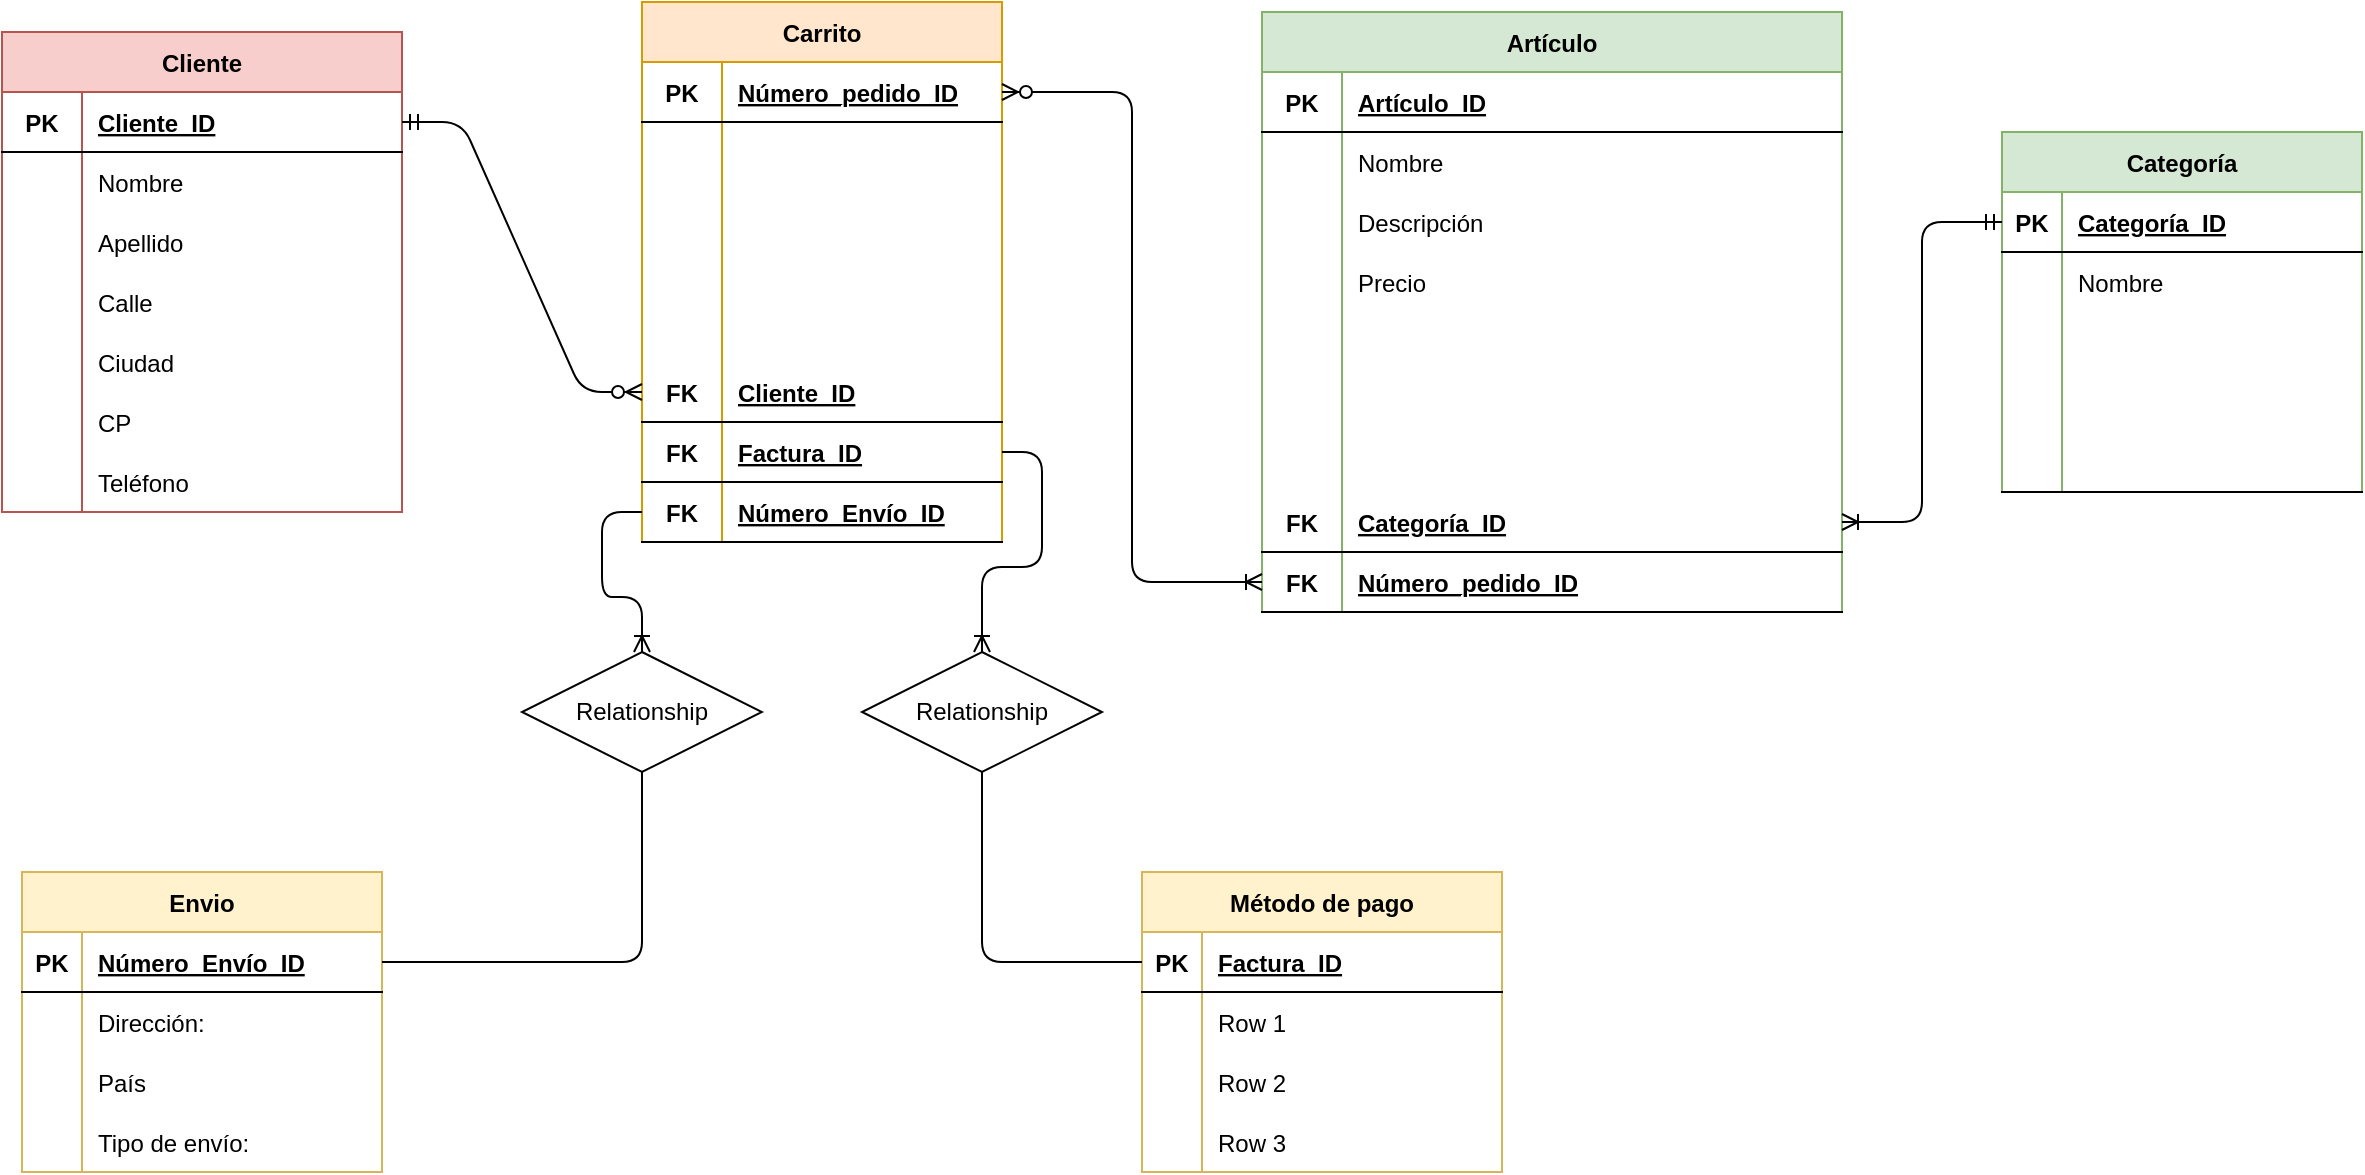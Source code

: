 <mxfile version="14.9.6" type="github">
  <diagram id="R2lEEEUBdFMjLlhIrx00" name="Page-1">
    <mxGraphModel dx="1185" dy="1760" grid="1" gridSize="10" guides="1" tooltips="1" connect="1" arrows="1" fold="1" page="1" pageScale="1" pageWidth="850" pageHeight="1100" math="0" shadow="0" extFonts="Permanent Marker^https://fonts.googleapis.com/css?family=Permanent+Marker">
      <root>
        <mxCell id="0" />
        <mxCell id="1" parent="0" />
        <mxCell id="8qMZSl2w72M0ZXSHSbLx-2" value="Cliente" style="shape=table;startSize=30;container=1;collapsible=1;childLayout=tableLayout;fixedRows=1;rowLines=0;fontStyle=1;align=center;resizeLast=1;fillColor=#f8cecc;strokeColor=#b85450;" vertex="1" parent="1">
          <mxGeometry x="20" y="-200" width="200" height="240" as="geometry" />
        </mxCell>
        <mxCell id="8qMZSl2w72M0ZXSHSbLx-3" value="" style="shape=partialRectangle;collapsible=0;dropTarget=0;pointerEvents=0;fillColor=none;top=0;left=0;bottom=1;right=0;points=[[0,0.5],[1,0.5]];portConstraint=eastwest;" vertex="1" parent="8qMZSl2w72M0ZXSHSbLx-2">
          <mxGeometry y="30" width="200" height="30" as="geometry" />
        </mxCell>
        <mxCell id="8qMZSl2w72M0ZXSHSbLx-4" value="PK" style="shape=partialRectangle;connectable=0;fillColor=none;top=0;left=0;bottom=0;right=0;fontStyle=1;overflow=hidden;" vertex="1" parent="8qMZSl2w72M0ZXSHSbLx-3">
          <mxGeometry width="40" height="30" as="geometry" />
        </mxCell>
        <mxCell id="8qMZSl2w72M0ZXSHSbLx-5" value="Cliente_ID" style="shape=partialRectangle;connectable=0;fillColor=none;top=0;left=0;bottom=0;right=0;align=left;spacingLeft=6;fontStyle=5;overflow=hidden;" vertex="1" parent="8qMZSl2w72M0ZXSHSbLx-3">
          <mxGeometry x="40" width="160" height="30" as="geometry" />
        </mxCell>
        <mxCell id="8qMZSl2w72M0ZXSHSbLx-6" value="" style="shape=partialRectangle;collapsible=0;dropTarget=0;pointerEvents=0;fillColor=none;top=0;left=0;bottom=0;right=0;points=[[0,0.5],[1,0.5]];portConstraint=eastwest;" vertex="1" parent="8qMZSl2w72M0ZXSHSbLx-2">
          <mxGeometry y="60" width="200" height="30" as="geometry" />
        </mxCell>
        <mxCell id="8qMZSl2w72M0ZXSHSbLx-7" value="" style="shape=partialRectangle;connectable=0;fillColor=none;top=0;left=0;bottom=0;right=0;editable=1;overflow=hidden;" vertex="1" parent="8qMZSl2w72M0ZXSHSbLx-6">
          <mxGeometry width="40" height="30" as="geometry" />
        </mxCell>
        <mxCell id="8qMZSl2w72M0ZXSHSbLx-8" value="Nombre" style="shape=partialRectangle;connectable=0;fillColor=none;top=0;left=0;bottom=0;right=0;align=left;spacingLeft=6;overflow=hidden;" vertex="1" parent="8qMZSl2w72M0ZXSHSbLx-6">
          <mxGeometry x="40" width="160" height="30" as="geometry" />
        </mxCell>
        <mxCell id="8qMZSl2w72M0ZXSHSbLx-9" value="" style="shape=partialRectangle;collapsible=0;dropTarget=0;pointerEvents=0;fillColor=none;top=0;left=0;bottom=0;right=0;points=[[0,0.5],[1,0.5]];portConstraint=eastwest;" vertex="1" parent="8qMZSl2w72M0ZXSHSbLx-2">
          <mxGeometry y="90" width="200" height="30" as="geometry" />
        </mxCell>
        <mxCell id="8qMZSl2w72M0ZXSHSbLx-10" value="" style="shape=partialRectangle;connectable=0;fillColor=none;top=0;left=0;bottom=0;right=0;editable=1;overflow=hidden;" vertex="1" parent="8qMZSl2w72M0ZXSHSbLx-9">
          <mxGeometry width="40" height="30" as="geometry" />
        </mxCell>
        <mxCell id="8qMZSl2w72M0ZXSHSbLx-11" value="Apellido" style="shape=partialRectangle;connectable=0;fillColor=none;top=0;left=0;bottom=0;right=0;align=left;spacingLeft=6;overflow=hidden;" vertex="1" parent="8qMZSl2w72M0ZXSHSbLx-9">
          <mxGeometry x="40" width="160" height="30" as="geometry" />
        </mxCell>
        <mxCell id="8qMZSl2w72M0ZXSHSbLx-12" value="" style="shape=partialRectangle;collapsible=0;dropTarget=0;pointerEvents=0;fillColor=none;top=0;left=0;bottom=0;right=0;points=[[0,0.5],[1,0.5]];portConstraint=eastwest;" vertex="1" parent="8qMZSl2w72M0ZXSHSbLx-2">
          <mxGeometry y="120" width="200" height="30" as="geometry" />
        </mxCell>
        <mxCell id="8qMZSl2w72M0ZXSHSbLx-13" value="" style="shape=partialRectangle;connectable=0;fillColor=none;top=0;left=0;bottom=0;right=0;editable=1;overflow=hidden;" vertex="1" parent="8qMZSl2w72M0ZXSHSbLx-12">
          <mxGeometry width="40" height="30" as="geometry" />
        </mxCell>
        <mxCell id="8qMZSl2w72M0ZXSHSbLx-14" value="Calle" style="shape=partialRectangle;connectable=0;fillColor=none;top=0;left=0;bottom=0;right=0;align=left;spacingLeft=6;overflow=hidden;" vertex="1" parent="8qMZSl2w72M0ZXSHSbLx-12">
          <mxGeometry x="40" width="160" height="30" as="geometry" />
        </mxCell>
        <mxCell id="8qMZSl2w72M0ZXSHSbLx-15" value="" style="shape=partialRectangle;collapsible=0;dropTarget=0;pointerEvents=0;fillColor=none;top=0;left=0;bottom=0;right=0;points=[[0,0.5],[1,0.5]];portConstraint=eastwest;" vertex="1" parent="8qMZSl2w72M0ZXSHSbLx-2">
          <mxGeometry y="150" width="200" height="30" as="geometry" />
        </mxCell>
        <mxCell id="8qMZSl2w72M0ZXSHSbLx-16" value="" style="shape=partialRectangle;connectable=0;fillColor=none;top=0;left=0;bottom=0;right=0;editable=1;overflow=hidden;" vertex="1" parent="8qMZSl2w72M0ZXSHSbLx-15">
          <mxGeometry width="40" height="30" as="geometry" />
        </mxCell>
        <mxCell id="8qMZSl2w72M0ZXSHSbLx-17" value="Ciudad" style="shape=partialRectangle;connectable=0;fillColor=none;top=0;left=0;bottom=0;right=0;align=left;spacingLeft=6;overflow=hidden;" vertex="1" parent="8qMZSl2w72M0ZXSHSbLx-15">
          <mxGeometry x="40" width="160" height="30" as="geometry" />
        </mxCell>
        <mxCell id="8qMZSl2w72M0ZXSHSbLx-41" value="" style="shape=partialRectangle;collapsible=0;dropTarget=0;pointerEvents=0;fillColor=none;top=0;left=0;bottom=0;right=0;points=[[0,0.5],[1,0.5]];portConstraint=eastwest;" vertex="1" parent="8qMZSl2w72M0ZXSHSbLx-2">
          <mxGeometry y="180" width="200" height="30" as="geometry" />
        </mxCell>
        <mxCell id="8qMZSl2w72M0ZXSHSbLx-42" value="" style="shape=partialRectangle;connectable=0;fillColor=none;top=0;left=0;bottom=0;right=0;editable=1;overflow=hidden;" vertex="1" parent="8qMZSl2w72M0ZXSHSbLx-41">
          <mxGeometry width="40" height="30" as="geometry" />
        </mxCell>
        <mxCell id="8qMZSl2w72M0ZXSHSbLx-43" value="CP" style="shape=partialRectangle;connectable=0;fillColor=none;top=0;left=0;bottom=0;right=0;align=left;spacingLeft=6;overflow=hidden;" vertex="1" parent="8qMZSl2w72M0ZXSHSbLx-41">
          <mxGeometry x="40" width="160" height="30" as="geometry" />
        </mxCell>
        <mxCell id="8qMZSl2w72M0ZXSHSbLx-144" value="" style="shape=partialRectangle;collapsible=0;dropTarget=0;pointerEvents=0;fillColor=none;top=0;left=0;bottom=0;right=0;points=[[0,0.5],[1,0.5]];portConstraint=eastwest;" vertex="1" parent="8qMZSl2w72M0ZXSHSbLx-2">
          <mxGeometry y="210" width="200" height="30" as="geometry" />
        </mxCell>
        <mxCell id="8qMZSl2w72M0ZXSHSbLx-145" value="" style="shape=partialRectangle;connectable=0;fillColor=none;top=0;left=0;bottom=0;right=0;editable=1;overflow=hidden;" vertex="1" parent="8qMZSl2w72M0ZXSHSbLx-144">
          <mxGeometry width="40" height="30" as="geometry" />
        </mxCell>
        <mxCell id="8qMZSl2w72M0ZXSHSbLx-146" value="Teléfono" style="shape=partialRectangle;connectable=0;fillColor=none;top=0;left=0;bottom=0;right=0;align=left;spacingLeft=6;overflow=hidden;" vertex="1" parent="8qMZSl2w72M0ZXSHSbLx-144">
          <mxGeometry x="40" width="160" height="30" as="geometry" />
        </mxCell>
        <mxCell id="8qMZSl2w72M0ZXSHSbLx-18" value="Artículo" style="shape=table;startSize=30;container=1;collapsible=1;childLayout=tableLayout;fixedRows=1;rowLines=0;fontStyle=1;align=center;resizeLast=1;fillColor=#d5e8d4;strokeColor=#82b366;" vertex="1" parent="1">
          <mxGeometry x="650" y="-210" width="290" height="300" as="geometry">
            <mxRectangle x="650" y="40" width="80" height="30" as="alternateBounds" />
          </mxGeometry>
        </mxCell>
        <mxCell id="8qMZSl2w72M0ZXSHSbLx-19" value="" style="shape=partialRectangle;collapsible=0;dropTarget=0;pointerEvents=0;fillColor=none;top=0;left=0;bottom=1;right=0;points=[[0,0.5],[1,0.5]];portConstraint=eastwest;" vertex="1" parent="8qMZSl2w72M0ZXSHSbLx-18">
          <mxGeometry y="30" width="290" height="30" as="geometry" />
        </mxCell>
        <mxCell id="8qMZSl2w72M0ZXSHSbLx-20" value="PK" style="shape=partialRectangle;connectable=0;fillColor=none;top=0;left=0;bottom=0;right=0;fontStyle=1;overflow=hidden;" vertex="1" parent="8qMZSl2w72M0ZXSHSbLx-19">
          <mxGeometry width="40" height="30" as="geometry" />
        </mxCell>
        <mxCell id="8qMZSl2w72M0ZXSHSbLx-21" value="Artículo_ID" style="shape=partialRectangle;connectable=0;fillColor=none;top=0;left=0;bottom=0;right=0;align=left;spacingLeft=6;fontStyle=5;overflow=hidden;" vertex="1" parent="8qMZSl2w72M0ZXSHSbLx-19">
          <mxGeometry x="40" width="250" height="30" as="geometry" />
        </mxCell>
        <mxCell id="8qMZSl2w72M0ZXSHSbLx-22" value="" style="shape=partialRectangle;collapsible=0;dropTarget=0;pointerEvents=0;fillColor=none;top=0;left=0;bottom=0;right=0;points=[[0,0.5],[1,0.5]];portConstraint=eastwest;" vertex="1" parent="8qMZSl2w72M0ZXSHSbLx-18">
          <mxGeometry y="60" width="290" height="30" as="geometry" />
        </mxCell>
        <mxCell id="8qMZSl2w72M0ZXSHSbLx-23" value="" style="shape=partialRectangle;connectable=0;fillColor=none;top=0;left=0;bottom=0;right=0;editable=1;overflow=hidden;" vertex="1" parent="8qMZSl2w72M0ZXSHSbLx-22">
          <mxGeometry width="40" height="30" as="geometry" />
        </mxCell>
        <mxCell id="8qMZSl2w72M0ZXSHSbLx-24" value="Nombre" style="shape=partialRectangle;connectable=0;fillColor=none;top=0;left=0;bottom=0;right=0;align=left;spacingLeft=6;overflow=hidden;" vertex="1" parent="8qMZSl2w72M0ZXSHSbLx-22">
          <mxGeometry x="40" width="250" height="30" as="geometry" />
        </mxCell>
        <mxCell id="8qMZSl2w72M0ZXSHSbLx-25" value="" style="shape=partialRectangle;collapsible=0;dropTarget=0;pointerEvents=0;fillColor=none;top=0;left=0;bottom=0;right=0;points=[[0,0.5],[1,0.5]];portConstraint=eastwest;" vertex="1" parent="8qMZSl2w72M0ZXSHSbLx-18">
          <mxGeometry y="90" width="290" height="30" as="geometry" />
        </mxCell>
        <mxCell id="8qMZSl2w72M0ZXSHSbLx-26" value="" style="shape=partialRectangle;connectable=0;fillColor=none;top=0;left=0;bottom=0;right=0;editable=1;overflow=hidden;" vertex="1" parent="8qMZSl2w72M0ZXSHSbLx-25">
          <mxGeometry width="40" height="30" as="geometry" />
        </mxCell>
        <mxCell id="8qMZSl2w72M0ZXSHSbLx-27" value="Descripción" style="shape=partialRectangle;connectable=0;fillColor=none;top=0;left=0;bottom=0;right=0;align=left;spacingLeft=6;overflow=hidden;" vertex="1" parent="8qMZSl2w72M0ZXSHSbLx-25">
          <mxGeometry x="40" width="250" height="30" as="geometry" />
        </mxCell>
        <mxCell id="8qMZSl2w72M0ZXSHSbLx-31" value="" style="shape=partialRectangle;collapsible=0;dropTarget=0;pointerEvents=0;fillColor=none;top=0;left=0;bottom=0;right=0;points=[[0,0.5],[1,0.5]];portConstraint=eastwest;" vertex="1" parent="8qMZSl2w72M0ZXSHSbLx-18">
          <mxGeometry y="120" width="290" height="30" as="geometry" />
        </mxCell>
        <mxCell id="8qMZSl2w72M0ZXSHSbLx-32" value="" style="shape=partialRectangle;connectable=0;fillColor=none;top=0;left=0;bottom=0;right=0;editable=1;overflow=hidden;" vertex="1" parent="8qMZSl2w72M0ZXSHSbLx-31">
          <mxGeometry width="40" height="30" as="geometry" />
        </mxCell>
        <mxCell id="8qMZSl2w72M0ZXSHSbLx-33" value="Precio" style="shape=partialRectangle;connectable=0;fillColor=none;top=0;left=0;bottom=0;right=0;align=left;spacingLeft=6;overflow=hidden;" vertex="1" parent="8qMZSl2w72M0ZXSHSbLx-31">
          <mxGeometry x="40" width="250" height="30" as="geometry" />
        </mxCell>
        <mxCell id="8qMZSl2w72M0ZXSHSbLx-35" value="" style="shape=partialRectangle;collapsible=0;dropTarget=0;pointerEvents=0;fillColor=none;top=0;left=0;bottom=0;right=0;points=[[0,0.5],[1,0.5]];portConstraint=eastwest;" vertex="1" parent="8qMZSl2w72M0ZXSHSbLx-18">
          <mxGeometry y="150" width="290" height="30" as="geometry" />
        </mxCell>
        <mxCell id="8qMZSl2w72M0ZXSHSbLx-36" value="" style="shape=partialRectangle;connectable=0;fillColor=none;top=0;left=0;bottom=0;right=0;editable=1;overflow=hidden;" vertex="1" parent="8qMZSl2w72M0ZXSHSbLx-35">
          <mxGeometry width="40" height="30" as="geometry" />
        </mxCell>
        <mxCell id="8qMZSl2w72M0ZXSHSbLx-37" value="" style="shape=partialRectangle;connectable=0;fillColor=none;top=0;left=0;bottom=0;right=0;align=left;spacingLeft=6;overflow=hidden;" vertex="1" parent="8qMZSl2w72M0ZXSHSbLx-35">
          <mxGeometry x="40" width="250" height="30" as="geometry" />
        </mxCell>
        <mxCell id="8qMZSl2w72M0ZXSHSbLx-38" value="" style="shape=partialRectangle;collapsible=0;dropTarget=0;pointerEvents=0;fillColor=none;top=0;left=0;bottom=0;right=0;points=[[0,0.5],[1,0.5]];portConstraint=eastwest;" vertex="1" parent="8qMZSl2w72M0ZXSHSbLx-18">
          <mxGeometry y="180" width="290" height="30" as="geometry" />
        </mxCell>
        <mxCell id="8qMZSl2w72M0ZXSHSbLx-39" value="" style="shape=partialRectangle;connectable=0;fillColor=none;top=0;left=0;bottom=0;right=0;editable=1;overflow=hidden;" vertex="1" parent="8qMZSl2w72M0ZXSHSbLx-38">
          <mxGeometry width="40" height="30" as="geometry" />
        </mxCell>
        <mxCell id="8qMZSl2w72M0ZXSHSbLx-40" value="" style="shape=partialRectangle;connectable=0;fillColor=none;top=0;left=0;bottom=0;right=0;align=left;spacingLeft=6;overflow=hidden;" vertex="1" parent="8qMZSl2w72M0ZXSHSbLx-38">
          <mxGeometry x="40" width="250" height="30" as="geometry" />
        </mxCell>
        <mxCell id="8qMZSl2w72M0ZXSHSbLx-166" value="" style="shape=partialRectangle;collapsible=0;dropTarget=0;pointerEvents=0;fillColor=none;top=0;left=0;bottom=0;right=0;points=[[0,0.5],[1,0.5]];portConstraint=eastwest;" vertex="1" parent="8qMZSl2w72M0ZXSHSbLx-18">
          <mxGeometry y="210" width="290" height="30" as="geometry" />
        </mxCell>
        <mxCell id="8qMZSl2w72M0ZXSHSbLx-167" value="" style="shape=partialRectangle;connectable=0;fillColor=none;top=0;left=0;bottom=0;right=0;editable=1;overflow=hidden;" vertex="1" parent="8qMZSl2w72M0ZXSHSbLx-166">
          <mxGeometry width="40" height="30" as="geometry" />
        </mxCell>
        <mxCell id="8qMZSl2w72M0ZXSHSbLx-168" value="" style="shape=partialRectangle;connectable=0;fillColor=none;top=0;left=0;bottom=0;right=0;align=left;spacingLeft=6;overflow=hidden;" vertex="1" parent="8qMZSl2w72M0ZXSHSbLx-166">
          <mxGeometry x="40" width="250" height="30" as="geometry" />
        </mxCell>
        <mxCell id="8qMZSl2w72M0ZXSHSbLx-163" value="" style="shape=partialRectangle;collapsible=0;dropTarget=0;pointerEvents=0;fillColor=none;top=0;left=0;bottom=1;right=0;points=[[0,0.5],[1,0.5]];portConstraint=eastwest;" vertex="1" parent="8qMZSl2w72M0ZXSHSbLx-18">
          <mxGeometry y="240" width="290" height="30" as="geometry" />
        </mxCell>
        <mxCell id="8qMZSl2w72M0ZXSHSbLx-164" value="FK" style="shape=partialRectangle;connectable=0;fillColor=none;top=0;left=0;bottom=0;right=0;fontStyle=1;overflow=hidden;" vertex="1" parent="8qMZSl2w72M0ZXSHSbLx-163">
          <mxGeometry width="40" height="30" as="geometry" />
        </mxCell>
        <mxCell id="8qMZSl2w72M0ZXSHSbLx-165" value="Categoría_ID" style="shape=partialRectangle;connectable=0;fillColor=none;top=0;left=0;bottom=0;right=0;align=left;spacingLeft=6;fontStyle=5;overflow=hidden;" vertex="1" parent="8qMZSl2w72M0ZXSHSbLx-163">
          <mxGeometry x="40" width="250" height="30" as="geometry" />
        </mxCell>
        <mxCell id="8qMZSl2w72M0ZXSHSbLx-187" value="" style="shape=partialRectangle;collapsible=0;dropTarget=0;pointerEvents=0;fillColor=none;top=0;left=0;bottom=1;right=0;points=[[0,0.5],[1,0.5]];portConstraint=eastwest;" vertex="1" parent="8qMZSl2w72M0ZXSHSbLx-18">
          <mxGeometry y="270" width="290" height="30" as="geometry" />
        </mxCell>
        <mxCell id="8qMZSl2w72M0ZXSHSbLx-188" value="FK" style="shape=partialRectangle;connectable=0;fillColor=none;top=0;left=0;bottom=0;right=0;fontStyle=1;overflow=hidden;" vertex="1" parent="8qMZSl2w72M0ZXSHSbLx-187">
          <mxGeometry width="40" height="30" as="geometry" />
        </mxCell>
        <mxCell id="8qMZSl2w72M0ZXSHSbLx-189" value="Número_pedido_ID" style="shape=partialRectangle;connectable=0;fillColor=none;top=0;left=0;bottom=0;right=0;align=left;spacingLeft=6;fontStyle=5;overflow=hidden;" vertex="1" parent="8qMZSl2w72M0ZXSHSbLx-187">
          <mxGeometry x="40" width="250" height="30" as="geometry" />
        </mxCell>
        <mxCell id="8qMZSl2w72M0ZXSHSbLx-44" value="Carrito" style="shape=table;startSize=30;container=1;collapsible=1;childLayout=tableLayout;fixedRows=1;rowLines=0;fontStyle=1;align=center;resizeLast=1;fillColor=#ffe6cc;strokeColor=#d79b00;" vertex="1" parent="1">
          <mxGeometry x="340" y="-215" width="180" height="270" as="geometry" />
        </mxCell>
        <mxCell id="8qMZSl2w72M0ZXSHSbLx-57" value="" style="shape=partialRectangle;collapsible=0;dropTarget=0;pointerEvents=0;fillColor=none;top=0;left=0;bottom=1;right=0;points=[[0,0.5],[1,0.5]];portConstraint=eastwest;" vertex="1" parent="8qMZSl2w72M0ZXSHSbLx-44">
          <mxGeometry y="30" width="180" height="30" as="geometry" />
        </mxCell>
        <mxCell id="8qMZSl2w72M0ZXSHSbLx-58" value="PK" style="shape=partialRectangle;connectable=0;fillColor=none;top=0;left=0;bottom=0;right=0;fontStyle=1;overflow=hidden;" vertex="1" parent="8qMZSl2w72M0ZXSHSbLx-57">
          <mxGeometry width="40" height="30" as="geometry" />
        </mxCell>
        <mxCell id="8qMZSl2w72M0ZXSHSbLx-59" value="Número_pedido_ID" style="shape=partialRectangle;connectable=0;fillColor=none;top=0;left=0;bottom=0;right=0;align=left;spacingLeft=6;fontStyle=5;overflow=hidden;" vertex="1" parent="8qMZSl2w72M0ZXSHSbLx-57">
          <mxGeometry x="40" width="140" height="30" as="geometry" />
        </mxCell>
        <mxCell id="8qMZSl2w72M0ZXSHSbLx-48" value="" style="shape=partialRectangle;collapsible=0;dropTarget=0;pointerEvents=0;fillColor=none;top=0;left=0;bottom=0;right=0;points=[[0,0.5],[1,0.5]];portConstraint=eastwest;" vertex="1" parent="8qMZSl2w72M0ZXSHSbLx-44">
          <mxGeometry y="60" width="180" height="30" as="geometry" />
        </mxCell>
        <mxCell id="8qMZSl2w72M0ZXSHSbLx-49" value="" style="shape=partialRectangle;connectable=0;fillColor=none;top=0;left=0;bottom=0;right=0;editable=1;overflow=hidden;" vertex="1" parent="8qMZSl2w72M0ZXSHSbLx-48">
          <mxGeometry width="40" height="30" as="geometry" />
        </mxCell>
        <mxCell id="8qMZSl2w72M0ZXSHSbLx-50" value="" style="shape=partialRectangle;connectable=0;fillColor=none;top=0;left=0;bottom=0;right=0;align=left;spacingLeft=6;overflow=hidden;" vertex="1" parent="8qMZSl2w72M0ZXSHSbLx-48">
          <mxGeometry x="40" width="140" height="30" as="geometry" />
        </mxCell>
        <mxCell id="8qMZSl2w72M0ZXSHSbLx-51" value="" style="shape=partialRectangle;collapsible=0;dropTarget=0;pointerEvents=0;fillColor=none;top=0;left=0;bottom=0;right=0;points=[[0,0.5],[1,0.5]];portConstraint=eastwest;" vertex="1" parent="8qMZSl2w72M0ZXSHSbLx-44">
          <mxGeometry y="90" width="180" height="30" as="geometry" />
        </mxCell>
        <mxCell id="8qMZSl2w72M0ZXSHSbLx-52" value="" style="shape=partialRectangle;connectable=0;fillColor=none;top=0;left=0;bottom=0;right=0;editable=1;overflow=hidden;" vertex="1" parent="8qMZSl2w72M0ZXSHSbLx-51">
          <mxGeometry width="40" height="30" as="geometry" />
        </mxCell>
        <mxCell id="8qMZSl2w72M0ZXSHSbLx-53" value="" style="shape=partialRectangle;connectable=0;fillColor=none;top=0;left=0;bottom=0;right=0;align=left;spacingLeft=6;overflow=hidden;" vertex="1" parent="8qMZSl2w72M0ZXSHSbLx-51">
          <mxGeometry x="40" width="140" height="30" as="geometry" />
        </mxCell>
        <mxCell id="8qMZSl2w72M0ZXSHSbLx-60" value="" style="shape=partialRectangle;collapsible=0;dropTarget=0;pointerEvents=0;fillColor=none;top=0;left=0;bottom=0;right=0;points=[[0,0.5],[1,0.5]];portConstraint=eastwest;" vertex="1" parent="8qMZSl2w72M0ZXSHSbLx-44">
          <mxGeometry y="120" width="180" height="30" as="geometry" />
        </mxCell>
        <mxCell id="8qMZSl2w72M0ZXSHSbLx-61" value="" style="shape=partialRectangle;connectable=0;fillColor=none;top=0;left=0;bottom=0;right=0;editable=1;overflow=hidden;" vertex="1" parent="8qMZSl2w72M0ZXSHSbLx-60">
          <mxGeometry width="40" height="30" as="geometry" />
        </mxCell>
        <mxCell id="8qMZSl2w72M0ZXSHSbLx-62" value="" style="shape=partialRectangle;connectable=0;fillColor=none;top=0;left=0;bottom=0;right=0;align=left;spacingLeft=6;overflow=hidden;" vertex="1" parent="8qMZSl2w72M0ZXSHSbLx-60">
          <mxGeometry x="40" width="140" height="30" as="geometry" />
        </mxCell>
        <mxCell id="8qMZSl2w72M0ZXSHSbLx-63" value="" style="shape=partialRectangle;collapsible=0;dropTarget=0;pointerEvents=0;fillColor=none;top=0;left=0;bottom=0;right=0;points=[[0,0.5],[1,0.5]];portConstraint=eastwest;" vertex="1" parent="8qMZSl2w72M0ZXSHSbLx-44">
          <mxGeometry y="150" width="180" height="30" as="geometry" />
        </mxCell>
        <mxCell id="8qMZSl2w72M0ZXSHSbLx-64" value="" style="shape=partialRectangle;connectable=0;fillColor=none;top=0;left=0;bottom=0;right=0;editable=1;overflow=hidden;" vertex="1" parent="8qMZSl2w72M0ZXSHSbLx-63">
          <mxGeometry width="40" height="30" as="geometry" />
        </mxCell>
        <mxCell id="8qMZSl2w72M0ZXSHSbLx-65" value="" style="shape=partialRectangle;connectable=0;fillColor=none;top=0;left=0;bottom=0;right=0;align=left;spacingLeft=6;overflow=hidden;" vertex="1" parent="8qMZSl2w72M0ZXSHSbLx-63">
          <mxGeometry x="40" width="140" height="30" as="geometry" />
        </mxCell>
        <mxCell id="8qMZSl2w72M0ZXSHSbLx-45" value="" style="shape=partialRectangle;collapsible=0;dropTarget=0;pointerEvents=0;fillColor=none;top=0;left=0;bottom=1;right=0;points=[[0,0.5],[1,0.5]];portConstraint=eastwest;" vertex="1" parent="8qMZSl2w72M0ZXSHSbLx-44">
          <mxGeometry y="180" width="180" height="30" as="geometry" />
        </mxCell>
        <mxCell id="8qMZSl2w72M0ZXSHSbLx-46" value="FK" style="shape=partialRectangle;connectable=0;fillColor=none;top=0;left=0;bottom=0;right=0;fontStyle=1;overflow=hidden;" vertex="1" parent="8qMZSl2w72M0ZXSHSbLx-45">
          <mxGeometry width="40" height="30" as="geometry" />
        </mxCell>
        <mxCell id="8qMZSl2w72M0ZXSHSbLx-47" value="Cliente_ID" style="shape=partialRectangle;connectable=0;fillColor=none;top=0;left=0;bottom=0;right=0;align=left;spacingLeft=6;fontStyle=5;overflow=hidden;" vertex="1" parent="8qMZSl2w72M0ZXSHSbLx-45">
          <mxGeometry x="40" width="140" height="30" as="geometry" />
        </mxCell>
        <mxCell id="8qMZSl2w72M0ZXSHSbLx-194" value="" style="shape=partialRectangle;collapsible=0;dropTarget=0;pointerEvents=0;fillColor=none;top=0;left=0;bottom=1;right=0;points=[[0,0.5],[1,0.5]];portConstraint=eastwest;" vertex="1" parent="8qMZSl2w72M0ZXSHSbLx-44">
          <mxGeometry y="210" width="180" height="30" as="geometry" />
        </mxCell>
        <mxCell id="8qMZSl2w72M0ZXSHSbLx-195" value="FK" style="shape=partialRectangle;connectable=0;fillColor=none;top=0;left=0;bottom=0;right=0;fontStyle=1;overflow=hidden;" vertex="1" parent="8qMZSl2w72M0ZXSHSbLx-194">
          <mxGeometry width="40" height="30" as="geometry" />
        </mxCell>
        <mxCell id="8qMZSl2w72M0ZXSHSbLx-196" value="Factura_ID" style="shape=partialRectangle;connectable=0;fillColor=none;top=0;left=0;bottom=0;right=0;align=left;spacingLeft=6;fontStyle=5;overflow=hidden;" vertex="1" parent="8qMZSl2w72M0ZXSHSbLx-194">
          <mxGeometry x="40" width="140" height="30" as="geometry" />
        </mxCell>
        <mxCell id="8qMZSl2w72M0ZXSHSbLx-203" value="" style="shape=partialRectangle;collapsible=0;dropTarget=0;pointerEvents=0;fillColor=none;top=0;left=0;bottom=1;right=0;points=[[0,0.5],[1,0.5]];portConstraint=eastwest;" vertex="1" parent="8qMZSl2w72M0ZXSHSbLx-44">
          <mxGeometry y="240" width="180" height="30" as="geometry" />
        </mxCell>
        <mxCell id="8qMZSl2w72M0ZXSHSbLx-204" value="FK" style="shape=partialRectangle;connectable=0;fillColor=none;top=0;left=0;bottom=0;right=0;fontStyle=1;overflow=hidden;" vertex="1" parent="8qMZSl2w72M0ZXSHSbLx-203">
          <mxGeometry width="40" height="30" as="geometry" />
        </mxCell>
        <mxCell id="8qMZSl2w72M0ZXSHSbLx-205" value="Número_Envío_ID" style="shape=partialRectangle;connectable=0;fillColor=none;top=0;left=0;bottom=0;right=0;align=left;spacingLeft=6;fontStyle=5;overflow=hidden;" vertex="1" parent="8qMZSl2w72M0ZXSHSbLx-203">
          <mxGeometry x="40" width="140" height="30" as="geometry" />
        </mxCell>
        <mxCell id="8qMZSl2w72M0ZXSHSbLx-79" value="Categoría" style="shape=table;startSize=30;container=1;collapsible=1;childLayout=tableLayout;fixedRows=1;rowLines=0;fontStyle=1;align=center;resizeLast=1;fillColor=#d5e8d4;strokeColor=#82b366;" vertex="1" parent="1">
          <mxGeometry x="1020" y="-150" width="180" height="180" as="geometry" />
        </mxCell>
        <mxCell id="8qMZSl2w72M0ZXSHSbLx-80" value="" style="shape=partialRectangle;collapsible=0;dropTarget=0;pointerEvents=0;fillColor=none;top=0;left=0;bottom=1;right=0;points=[[0,0.5],[1,0.5]];portConstraint=eastwest;" vertex="1" parent="8qMZSl2w72M0ZXSHSbLx-79">
          <mxGeometry y="30" width="180" height="30" as="geometry" />
        </mxCell>
        <mxCell id="8qMZSl2w72M0ZXSHSbLx-81" value="PK" style="shape=partialRectangle;connectable=0;fillColor=none;top=0;left=0;bottom=0;right=0;fontStyle=1;overflow=hidden;" vertex="1" parent="8qMZSl2w72M0ZXSHSbLx-80">
          <mxGeometry width="30" height="30" as="geometry" />
        </mxCell>
        <mxCell id="8qMZSl2w72M0ZXSHSbLx-82" value="Categoría_ID" style="shape=partialRectangle;connectable=0;fillColor=none;top=0;left=0;bottom=0;right=0;align=left;spacingLeft=6;fontStyle=5;overflow=hidden;" vertex="1" parent="8qMZSl2w72M0ZXSHSbLx-80">
          <mxGeometry x="30" width="150" height="30" as="geometry" />
        </mxCell>
        <mxCell id="8qMZSl2w72M0ZXSHSbLx-83" value="" style="shape=partialRectangle;collapsible=0;dropTarget=0;pointerEvents=0;fillColor=none;top=0;left=0;bottom=0;right=0;points=[[0,0.5],[1,0.5]];portConstraint=eastwest;" vertex="1" parent="8qMZSl2w72M0ZXSHSbLx-79">
          <mxGeometry y="60" width="180" height="30" as="geometry" />
        </mxCell>
        <mxCell id="8qMZSl2w72M0ZXSHSbLx-84" value="" style="shape=partialRectangle;connectable=0;fillColor=none;top=0;left=0;bottom=0;right=0;editable=1;overflow=hidden;" vertex="1" parent="8qMZSl2w72M0ZXSHSbLx-83">
          <mxGeometry width="30" height="30" as="geometry" />
        </mxCell>
        <mxCell id="8qMZSl2w72M0ZXSHSbLx-85" value="Nombre" style="shape=partialRectangle;connectable=0;fillColor=none;top=0;left=0;bottom=0;right=0;align=left;spacingLeft=6;overflow=hidden;" vertex="1" parent="8qMZSl2w72M0ZXSHSbLx-83">
          <mxGeometry x="30" width="150" height="30" as="geometry" />
        </mxCell>
        <mxCell id="8qMZSl2w72M0ZXSHSbLx-86" value="" style="shape=partialRectangle;collapsible=0;dropTarget=0;pointerEvents=0;fillColor=none;top=0;left=0;bottom=0;right=0;points=[[0,0.5],[1,0.5]];portConstraint=eastwest;" vertex="1" parent="8qMZSl2w72M0ZXSHSbLx-79">
          <mxGeometry y="90" width="180" height="30" as="geometry" />
        </mxCell>
        <mxCell id="8qMZSl2w72M0ZXSHSbLx-87" value="" style="shape=partialRectangle;connectable=0;fillColor=none;top=0;left=0;bottom=0;right=0;editable=1;overflow=hidden;" vertex="1" parent="8qMZSl2w72M0ZXSHSbLx-86">
          <mxGeometry width="30" height="30" as="geometry" />
        </mxCell>
        <mxCell id="8qMZSl2w72M0ZXSHSbLx-88" value="" style="shape=partialRectangle;connectable=0;fillColor=none;top=0;left=0;bottom=0;right=0;align=left;spacingLeft=6;overflow=hidden;" vertex="1" parent="8qMZSl2w72M0ZXSHSbLx-86">
          <mxGeometry x="30" width="150" height="30" as="geometry" />
        </mxCell>
        <mxCell id="8qMZSl2w72M0ZXSHSbLx-89" value="" style="shape=partialRectangle;collapsible=0;dropTarget=0;pointerEvents=0;fillColor=none;top=0;left=0;bottom=0;right=0;points=[[0,0.5],[1,0.5]];portConstraint=eastwest;" vertex="1" parent="8qMZSl2w72M0ZXSHSbLx-79">
          <mxGeometry y="120" width="180" height="30" as="geometry" />
        </mxCell>
        <mxCell id="8qMZSl2w72M0ZXSHSbLx-90" value="" style="shape=partialRectangle;connectable=0;fillColor=none;top=0;left=0;bottom=0;right=0;editable=1;overflow=hidden;" vertex="1" parent="8qMZSl2w72M0ZXSHSbLx-89">
          <mxGeometry width="30" height="30" as="geometry" />
        </mxCell>
        <mxCell id="8qMZSl2w72M0ZXSHSbLx-91" value="" style="shape=partialRectangle;connectable=0;fillColor=none;top=0;left=0;bottom=0;right=0;align=left;spacingLeft=6;overflow=hidden;" vertex="1" parent="8qMZSl2w72M0ZXSHSbLx-89">
          <mxGeometry x="30" width="150" height="30" as="geometry" />
        </mxCell>
        <mxCell id="8qMZSl2w72M0ZXSHSbLx-159" value="" style="shape=partialRectangle;collapsible=0;dropTarget=0;pointerEvents=0;fillColor=none;top=0;left=0;bottom=1;right=0;points=[[0,0.5],[1,0.5]];portConstraint=eastwest;" vertex="1" parent="8qMZSl2w72M0ZXSHSbLx-79">
          <mxGeometry y="150" width="180" height="30" as="geometry" />
        </mxCell>
        <mxCell id="8qMZSl2w72M0ZXSHSbLx-160" value="" style="shape=partialRectangle;connectable=0;fillColor=none;top=0;left=0;bottom=0;right=0;fontStyle=1;overflow=hidden;" vertex="1" parent="8qMZSl2w72M0ZXSHSbLx-159">
          <mxGeometry width="30" height="30" as="geometry" />
        </mxCell>
        <mxCell id="8qMZSl2w72M0ZXSHSbLx-161" value="" style="shape=partialRectangle;connectable=0;fillColor=none;top=0;left=0;bottom=0;right=0;align=left;spacingLeft=6;fontStyle=5;overflow=hidden;" vertex="1" parent="8qMZSl2w72M0ZXSHSbLx-159">
          <mxGeometry x="30" width="150" height="30" as="geometry" />
        </mxCell>
        <mxCell id="8qMZSl2w72M0ZXSHSbLx-118" value="Envio" style="shape=table;startSize=30;container=1;collapsible=1;childLayout=tableLayout;fixedRows=1;rowLines=0;fontStyle=1;align=center;resizeLast=1;fillColor=#fff2cc;strokeColor=#d6b656;" vertex="1" parent="1">
          <mxGeometry x="30" y="220" width="180" height="150" as="geometry" />
        </mxCell>
        <mxCell id="8qMZSl2w72M0ZXSHSbLx-119" value="" style="shape=partialRectangle;collapsible=0;dropTarget=0;pointerEvents=0;fillColor=none;top=0;left=0;bottom=1;right=0;points=[[0,0.5],[1,0.5]];portConstraint=eastwest;" vertex="1" parent="8qMZSl2w72M0ZXSHSbLx-118">
          <mxGeometry y="30" width="180" height="30" as="geometry" />
        </mxCell>
        <mxCell id="8qMZSl2w72M0ZXSHSbLx-120" value="PK" style="shape=partialRectangle;connectable=0;fillColor=none;top=0;left=0;bottom=0;right=0;fontStyle=1;overflow=hidden;" vertex="1" parent="8qMZSl2w72M0ZXSHSbLx-119">
          <mxGeometry width="30" height="30" as="geometry" />
        </mxCell>
        <mxCell id="8qMZSl2w72M0ZXSHSbLx-121" value="Número_Envío_ID" style="shape=partialRectangle;connectable=0;fillColor=none;top=0;left=0;bottom=0;right=0;align=left;spacingLeft=6;fontStyle=5;overflow=hidden;" vertex="1" parent="8qMZSl2w72M0ZXSHSbLx-119">
          <mxGeometry x="30" width="150" height="30" as="geometry" />
        </mxCell>
        <mxCell id="8qMZSl2w72M0ZXSHSbLx-122" value="" style="shape=partialRectangle;collapsible=0;dropTarget=0;pointerEvents=0;fillColor=none;top=0;left=0;bottom=0;right=0;points=[[0,0.5],[1,0.5]];portConstraint=eastwest;" vertex="1" parent="8qMZSl2w72M0ZXSHSbLx-118">
          <mxGeometry y="60" width="180" height="30" as="geometry" />
        </mxCell>
        <mxCell id="8qMZSl2w72M0ZXSHSbLx-123" value="" style="shape=partialRectangle;connectable=0;fillColor=none;top=0;left=0;bottom=0;right=0;editable=1;overflow=hidden;" vertex="1" parent="8qMZSl2w72M0ZXSHSbLx-122">
          <mxGeometry width="30" height="30" as="geometry" />
        </mxCell>
        <mxCell id="8qMZSl2w72M0ZXSHSbLx-124" value="Dirección:" style="shape=partialRectangle;connectable=0;fillColor=none;top=0;left=0;bottom=0;right=0;align=left;spacingLeft=6;overflow=hidden;" vertex="1" parent="8qMZSl2w72M0ZXSHSbLx-122">
          <mxGeometry x="30" width="150" height="30" as="geometry" />
        </mxCell>
        <mxCell id="8qMZSl2w72M0ZXSHSbLx-125" value="" style="shape=partialRectangle;collapsible=0;dropTarget=0;pointerEvents=0;fillColor=none;top=0;left=0;bottom=0;right=0;points=[[0,0.5],[1,0.5]];portConstraint=eastwest;" vertex="1" parent="8qMZSl2w72M0ZXSHSbLx-118">
          <mxGeometry y="90" width="180" height="30" as="geometry" />
        </mxCell>
        <mxCell id="8qMZSl2w72M0ZXSHSbLx-126" value="" style="shape=partialRectangle;connectable=0;fillColor=none;top=0;left=0;bottom=0;right=0;editable=1;overflow=hidden;" vertex="1" parent="8qMZSl2w72M0ZXSHSbLx-125">
          <mxGeometry width="30" height="30" as="geometry" />
        </mxCell>
        <mxCell id="8qMZSl2w72M0ZXSHSbLx-127" value="País" style="shape=partialRectangle;connectable=0;fillColor=none;top=0;left=0;bottom=0;right=0;align=left;spacingLeft=6;overflow=hidden;" vertex="1" parent="8qMZSl2w72M0ZXSHSbLx-125">
          <mxGeometry x="30" width="150" height="30" as="geometry" />
        </mxCell>
        <mxCell id="8qMZSl2w72M0ZXSHSbLx-128" value="" style="shape=partialRectangle;collapsible=0;dropTarget=0;pointerEvents=0;fillColor=none;top=0;left=0;bottom=0;right=0;points=[[0,0.5],[1,0.5]];portConstraint=eastwest;" vertex="1" parent="8qMZSl2w72M0ZXSHSbLx-118">
          <mxGeometry y="120" width="180" height="30" as="geometry" />
        </mxCell>
        <mxCell id="8qMZSl2w72M0ZXSHSbLx-129" value="" style="shape=partialRectangle;connectable=0;fillColor=none;top=0;left=0;bottom=0;right=0;editable=1;overflow=hidden;" vertex="1" parent="8qMZSl2w72M0ZXSHSbLx-128">
          <mxGeometry width="30" height="30" as="geometry" />
        </mxCell>
        <mxCell id="8qMZSl2w72M0ZXSHSbLx-130" value="Tipo de envío:" style="shape=partialRectangle;connectable=0;fillColor=none;top=0;left=0;bottom=0;right=0;align=left;spacingLeft=6;overflow=hidden;" vertex="1" parent="8qMZSl2w72M0ZXSHSbLx-128">
          <mxGeometry x="30" width="150" height="30" as="geometry" />
        </mxCell>
        <mxCell id="8qMZSl2w72M0ZXSHSbLx-131" value="Método de pago" style="shape=table;startSize=30;container=1;collapsible=1;childLayout=tableLayout;fixedRows=1;rowLines=0;fontStyle=1;align=center;resizeLast=1;fillColor=#fff2cc;strokeColor=#d6b656;" vertex="1" parent="1">
          <mxGeometry x="590" y="220" width="180" height="150" as="geometry" />
        </mxCell>
        <mxCell id="8qMZSl2w72M0ZXSHSbLx-132" value="" style="shape=partialRectangle;collapsible=0;dropTarget=0;pointerEvents=0;fillColor=none;top=0;left=0;bottom=1;right=0;points=[[0,0.5],[1,0.5]];portConstraint=eastwest;" vertex="1" parent="8qMZSl2w72M0ZXSHSbLx-131">
          <mxGeometry y="30" width="180" height="30" as="geometry" />
        </mxCell>
        <mxCell id="8qMZSl2w72M0ZXSHSbLx-133" value="PK" style="shape=partialRectangle;connectable=0;fillColor=none;top=0;left=0;bottom=0;right=0;fontStyle=1;overflow=hidden;" vertex="1" parent="8qMZSl2w72M0ZXSHSbLx-132">
          <mxGeometry width="30" height="30" as="geometry" />
        </mxCell>
        <mxCell id="8qMZSl2w72M0ZXSHSbLx-134" value="Factura_ID" style="shape=partialRectangle;connectable=0;fillColor=none;top=0;left=0;bottom=0;right=0;align=left;spacingLeft=6;fontStyle=5;overflow=hidden;" vertex="1" parent="8qMZSl2w72M0ZXSHSbLx-132">
          <mxGeometry x="30" width="150" height="30" as="geometry" />
        </mxCell>
        <mxCell id="8qMZSl2w72M0ZXSHSbLx-135" value="" style="shape=partialRectangle;collapsible=0;dropTarget=0;pointerEvents=0;fillColor=none;top=0;left=0;bottom=0;right=0;points=[[0,0.5],[1,0.5]];portConstraint=eastwest;" vertex="1" parent="8qMZSl2w72M0ZXSHSbLx-131">
          <mxGeometry y="60" width="180" height="30" as="geometry" />
        </mxCell>
        <mxCell id="8qMZSl2w72M0ZXSHSbLx-136" value="" style="shape=partialRectangle;connectable=0;fillColor=none;top=0;left=0;bottom=0;right=0;editable=1;overflow=hidden;" vertex="1" parent="8qMZSl2w72M0ZXSHSbLx-135">
          <mxGeometry width="30" height="30" as="geometry" />
        </mxCell>
        <mxCell id="8qMZSl2w72M0ZXSHSbLx-137" value="Row 1" style="shape=partialRectangle;connectable=0;fillColor=none;top=0;left=0;bottom=0;right=0;align=left;spacingLeft=6;overflow=hidden;" vertex="1" parent="8qMZSl2w72M0ZXSHSbLx-135">
          <mxGeometry x="30" width="150" height="30" as="geometry" />
        </mxCell>
        <mxCell id="8qMZSl2w72M0ZXSHSbLx-138" value="" style="shape=partialRectangle;collapsible=0;dropTarget=0;pointerEvents=0;fillColor=none;top=0;left=0;bottom=0;right=0;points=[[0,0.5],[1,0.5]];portConstraint=eastwest;" vertex="1" parent="8qMZSl2w72M0ZXSHSbLx-131">
          <mxGeometry y="90" width="180" height="30" as="geometry" />
        </mxCell>
        <mxCell id="8qMZSl2w72M0ZXSHSbLx-139" value="" style="shape=partialRectangle;connectable=0;fillColor=none;top=0;left=0;bottom=0;right=0;editable=1;overflow=hidden;" vertex="1" parent="8qMZSl2w72M0ZXSHSbLx-138">
          <mxGeometry width="30" height="30" as="geometry" />
        </mxCell>
        <mxCell id="8qMZSl2w72M0ZXSHSbLx-140" value="Row 2" style="shape=partialRectangle;connectable=0;fillColor=none;top=0;left=0;bottom=0;right=0;align=left;spacingLeft=6;overflow=hidden;" vertex="1" parent="8qMZSl2w72M0ZXSHSbLx-138">
          <mxGeometry x="30" width="150" height="30" as="geometry" />
        </mxCell>
        <mxCell id="8qMZSl2w72M0ZXSHSbLx-141" value="" style="shape=partialRectangle;collapsible=0;dropTarget=0;pointerEvents=0;fillColor=none;top=0;left=0;bottom=0;right=0;points=[[0,0.5],[1,0.5]];portConstraint=eastwest;" vertex="1" parent="8qMZSl2w72M0ZXSHSbLx-131">
          <mxGeometry y="120" width="180" height="30" as="geometry" />
        </mxCell>
        <mxCell id="8qMZSl2w72M0ZXSHSbLx-142" value="" style="shape=partialRectangle;connectable=0;fillColor=none;top=0;left=0;bottom=0;right=0;editable=1;overflow=hidden;" vertex="1" parent="8qMZSl2w72M0ZXSHSbLx-141">
          <mxGeometry width="30" height="30" as="geometry" />
        </mxCell>
        <mxCell id="8qMZSl2w72M0ZXSHSbLx-143" value="Row 3" style="shape=partialRectangle;connectable=0;fillColor=none;top=0;left=0;bottom=0;right=0;align=left;spacingLeft=6;overflow=hidden;" vertex="1" parent="8qMZSl2w72M0ZXSHSbLx-141">
          <mxGeometry x="30" width="150" height="30" as="geometry" />
        </mxCell>
        <mxCell id="8qMZSl2w72M0ZXSHSbLx-153" value="" style="edgeStyle=entityRelationEdgeStyle;fontSize=12;html=1;endArrow=ERzeroToMany;startArrow=ERmandOne;exitX=1;exitY=0.5;exitDx=0;exitDy=0;" edge="1" parent="1" source="8qMZSl2w72M0ZXSHSbLx-3" target="8qMZSl2w72M0ZXSHSbLx-45">
          <mxGeometry width="100" height="100" relative="1" as="geometry">
            <mxPoint x="230" y="200" as="sourcePoint" />
            <mxPoint x="330" y="100" as="targetPoint" />
          </mxGeometry>
        </mxCell>
        <mxCell id="8qMZSl2w72M0ZXSHSbLx-162" style="rounded=1;orthogonalLoop=1;jettySize=auto;html=1;entryX=0;entryY=0.5;entryDx=0;entryDy=0;startArrow=ERoneToMany;startFill=0;endArrow=ERmandOne;endFill=0;edgeStyle=orthogonalEdgeStyle;exitX=1;exitY=0.5;exitDx=0;exitDy=0;" edge="1" parent="1" source="8qMZSl2w72M0ZXSHSbLx-163" target="8qMZSl2w72M0ZXSHSbLx-80">
          <mxGeometry relative="1" as="geometry" />
        </mxCell>
        <mxCell id="8qMZSl2w72M0ZXSHSbLx-191" style="edgeStyle=orthogonalEdgeStyle;rounded=1;orthogonalLoop=1;jettySize=auto;html=1;entryX=1;entryY=0.5;entryDx=0;entryDy=0;startArrow=ERoneToMany;startFill=0;endArrow=ERzeroToMany;endFill=1;" edge="1" parent="1" source="8qMZSl2w72M0ZXSHSbLx-187" target="8qMZSl2w72M0ZXSHSbLx-57">
          <mxGeometry relative="1" as="geometry" />
        </mxCell>
        <mxCell id="8qMZSl2w72M0ZXSHSbLx-206" style="edgeStyle=orthogonalEdgeStyle;rounded=1;orthogonalLoop=1;jettySize=auto;html=1;startArrow=none;startFill=0;endArrow=none;endFill=0;entryX=0.5;entryY=1;entryDx=0;entryDy=0;" edge="1" parent="1" source="8qMZSl2w72M0ZXSHSbLx-119" target="8qMZSl2w72M0ZXSHSbLx-209">
          <mxGeometry relative="1" as="geometry">
            <mxPoint x="180" y="150" as="targetPoint" />
          </mxGeometry>
        </mxCell>
        <mxCell id="8qMZSl2w72M0ZXSHSbLx-207" style="edgeStyle=orthogonalEdgeStyle;rounded=1;orthogonalLoop=1;jettySize=auto;html=1;startArrow=none;startFill=0;endArrow=none;endFill=0;entryX=0.5;entryY=1;entryDx=0;entryDy=0;" edge="1" parent="1" source="8qMZSl2w72M0ZXSHSbLx-132" target="8qMZSl2w72M0ZXSHSbLx-208">
          <mxGeometry relative="1" as="geometry">
            <mxPoint x="480" y="160" as="targetPoint" />
          </mxGeometry>
        </mxCell>
        <mxCell id="8qMZSl2w72M0ZXSHSbLx-211" style="edgeStyle=orthogonalEdgeStyle;rounded=1;orthogonalLoop=1;jettySize=auto;html=1;startArrow=ERoneToMany;startFill=0;endArrow=none;endFill=0;" edge="1" parent="1" source="8qMZSl2w72M0ZXSHSbLx-208" target="8qMZSl2w72M0ZXSHSbLx-194">
          <mxGeometry relative="1" as="geometry" />
        </mxCell>
        <mxCell id="8qMZSl2w72M0ZXSHSbLx-208" value="Relationship" style="shape=rhombus;perimeter=rhombusPerimeter;whiteSpace=wrap;html=1;align=center;fillColor=none;gradientColor=none;" vertex="1" parent="1">
          <mxGeometry x="450" y="110" width="120" height="60" as="geometry" />
        </mxCell>
        <mxCell id="8qMZSl2w72M0ZXSHSbLx-210" style="edgeStyle=orthogonalEdgeStyle;rounded=1;orthogonalLoop=1;jettySize=auto;html=1;entryX=0;entryY=0.5;entryDx=0;entryDy=0;startArrow=ERoneToMany;startFill=0;endArrow=none;endFill=0;" edge="1" parent="1" source="8qMZSl2w72M0ZXSHSbLx-209" target="8qMZSl2w72M0ZXSHSbLx-203">
          <mxGeometry relative="1" as="geometry" />
        </mxCell>
        <mxCell id="8qMZSl2w72M0ZXSHSbLx-209" value="Relationship" style="shape=rhombus;perimeter=rhombusPerimeter;whiteSpace=wrap;html=1;align=center;fillColor=none;gradientColor=none;" vertex="1" parent="1">
          <mxGeometry x="280" y="110" width="120" height="60" as="geometry" />
        </mxCell>
      </root>
    </mxGraphModel>
  </diagram>
</mxfile>

